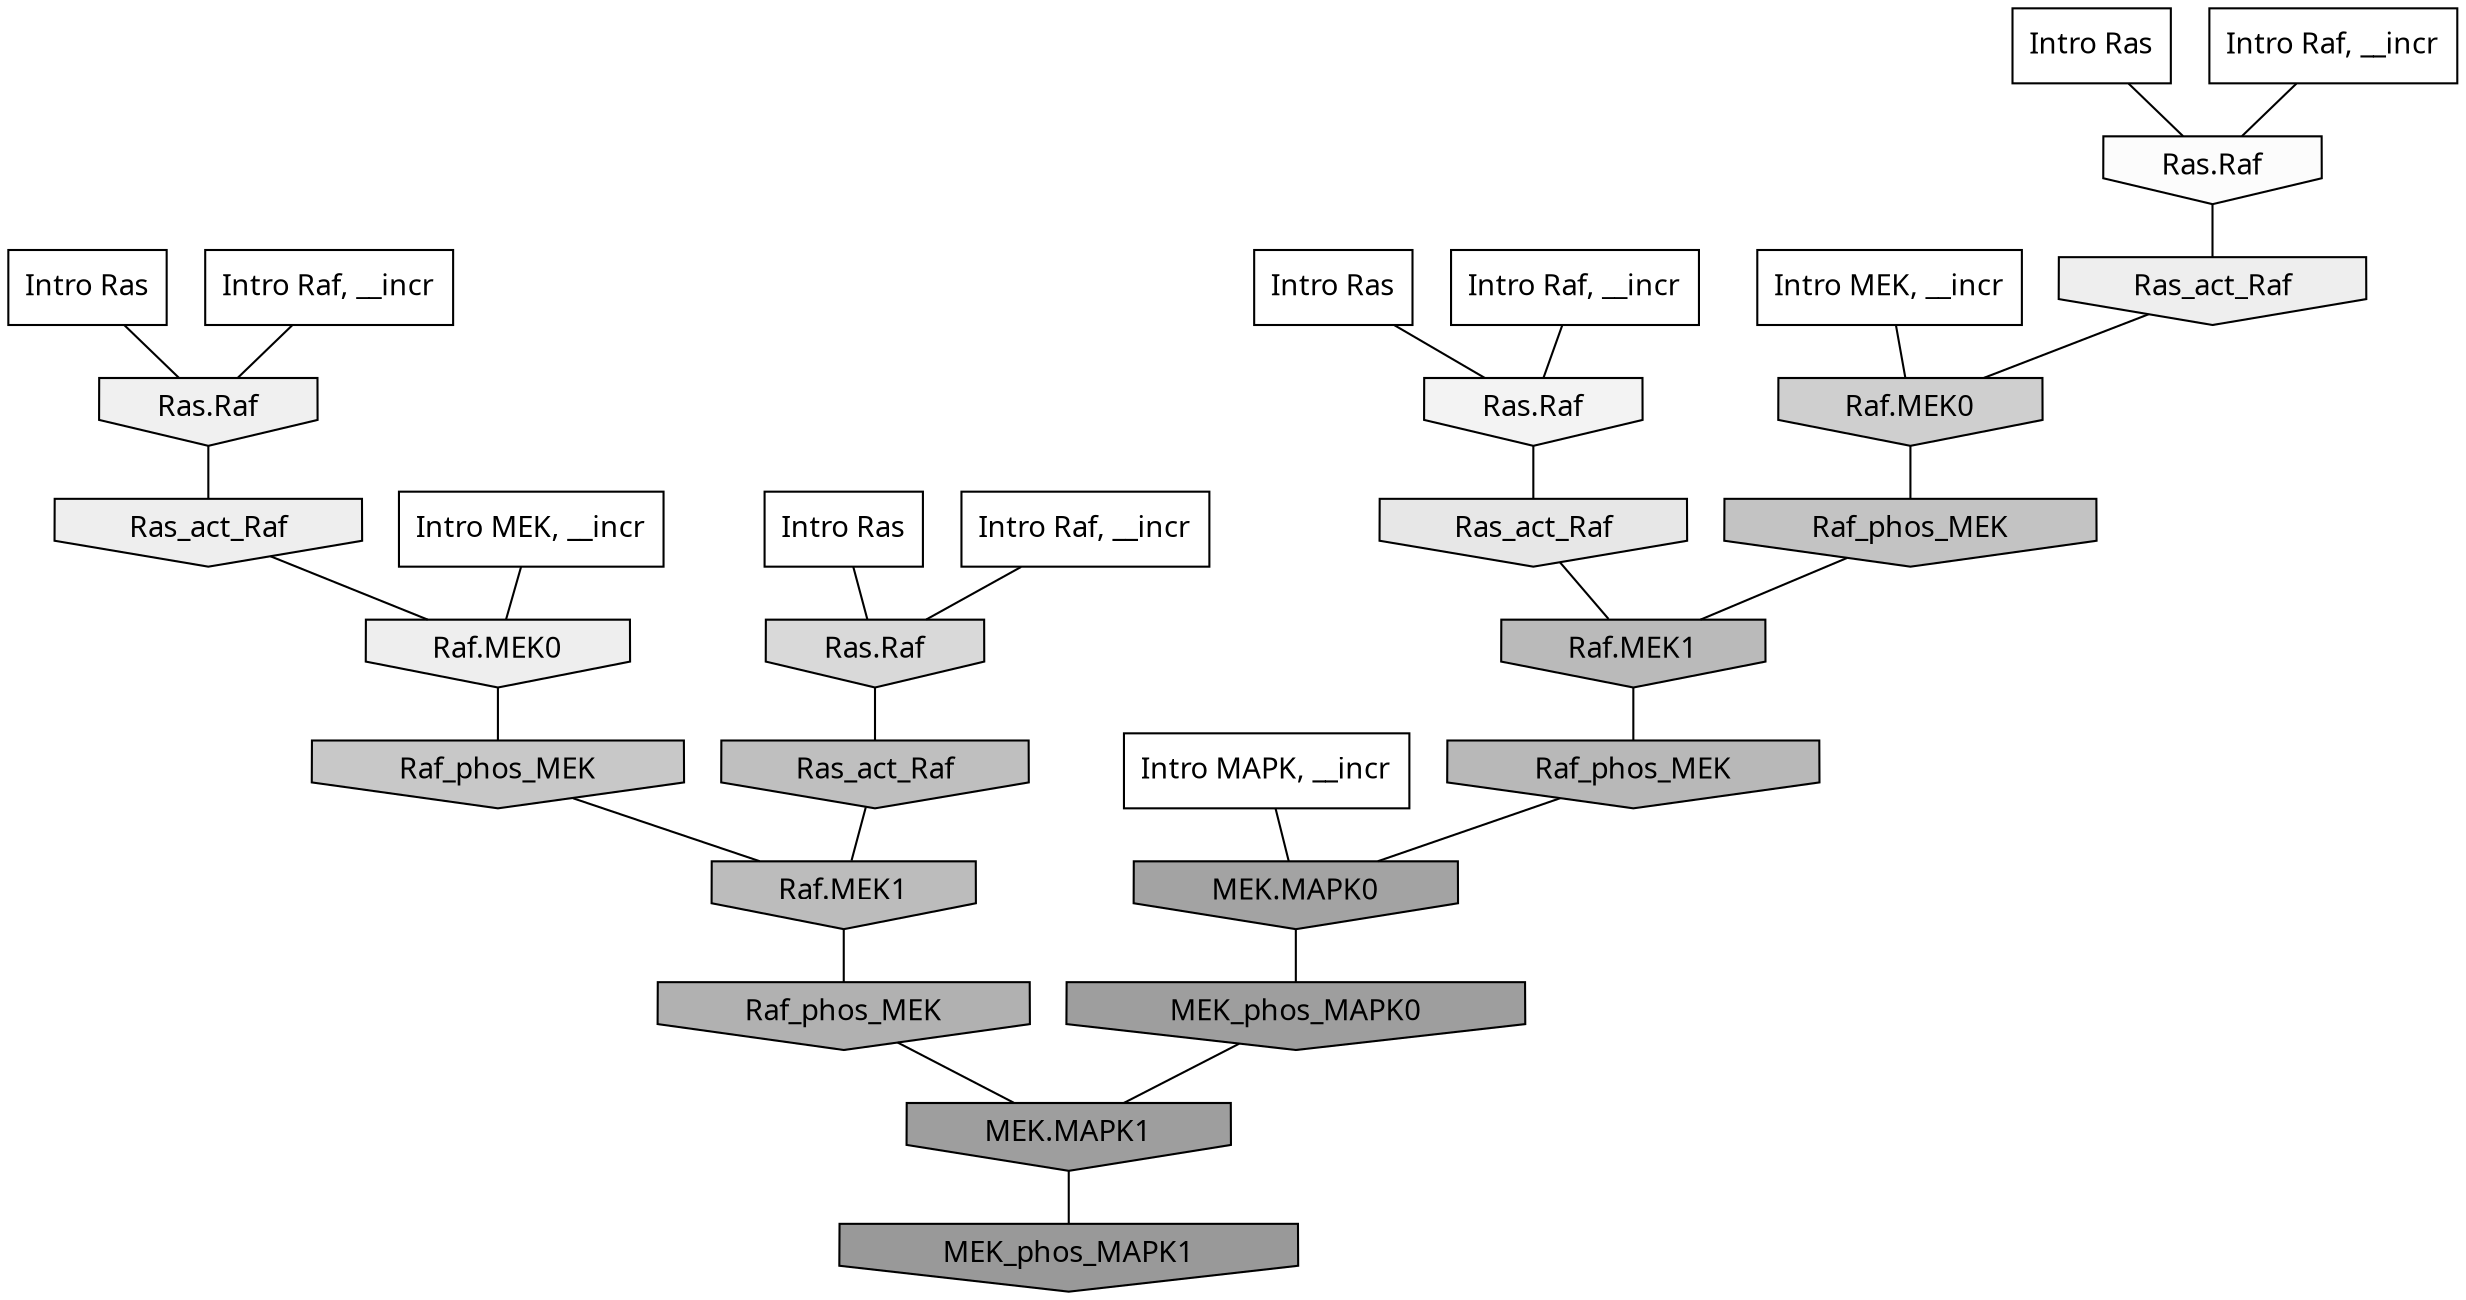 digraph G{
  rankdir="TB";
  ranksep=0.30;
  node [fontname="CMU Serif"];
  edge [fontname="CMU Serif"];
  
  3 [label="Intro Ras", shape=rectangle, style=filled, fillcolor="0.000 0.000 1.000"]
  
  9 [label="Intro Ras", shape=rectangle, style=filled, fillcolor="0.000 0.000 1.000"]
  
  19 [label="Intro Ras", shape=rectangle, style=filled, fillcolor="0.000 0.000 1.000"]
  
  27 [label="Intro Ras", shape=rectangle, style=filled, fillcolor="0.000 0.000 1.000"]
  
  551 [label="Intro Raf, __incr", shape=rectangle, style=filled, fillcolor="0.000 0.000 1.000"]
  
  658 [label="Intro Raf, __incr", shape=rectangle, style=filled, fillcolor="0.000 0.000 1.000"]
  
  681 [label="Intro Raf, __incr", shape=rectangle, style=filled, fillcolor="0.000 0.000 1.000"]
  
  873 [label="Intro Raf, __incr", shape=rectangle, style=filled, fillcolor="0.000 0.000 1.000"]
  
  1114 [label="Intro MEK, __incr", shape=rectangle, style=filled, fillcolor="0.000 0.000 1.000"]
  
  1865 [label="Intro MEK, __incr", shape=rectangle, style=filled, fillcolor="0.000 0.000 1.000"]
  
  2597 [label="Intro MAPK, __incr", shape=rectangle, style=filled, fillcolor="0.000 0.000 1.000"]
  
  3419 [label="Ras.Raf", shape=invhouse, style=filled, fillcolor="0.000 0.000 0.985"]
  
  3668 [label="Ras.Raf", shape=invhouse, style=filled, fillcolor="0.000 0.000 0.952"]
  
  3834 [label="Ras.Raf", shape=invhouse, style=filled, fillcolor="0.000 0.000 0.939"]
  
  3944 [label="Ras_act_Raf", shape=invhouse, style=filled, fillcolor="0.000 0.000 0.932"]
  
  3947 [label="Raf.MEK0", shape=invhouse, style=filled, fillcolor="0.000 0.000 0.932"]
  
  3960 [label="Ras_act_Raf", shape=invhouse, style=filled, fillcolor="0.000 0.000 0.932"]
  
  4357 [label="Ras_act_Raf", shape=invhouse, style=filled, fillcolor="0.000 0.000 0.905"]
  
  5280 [label="Ras.Raf", shape=invhouse, style=filled, fillcolor="0.000 0.000 0.851"]
  
  6089 [label="Raf.MEK0", shape=invhouse, style=filled, fillcolor="0.000 0.000 0.809"]
  
  6712 [label="Raf_phos_MEK", shape=invhouse, style=filled, fillcolor="0.000 0.000 0.784"]
  
  7396 [label="Raf_phos_MEK", shape=invhouse, style=filled, fillcolor="0.000 0.000 0.763"]
  
  7883 [label="Ras_act_Raf", shape=invhouse, style=filled, fillcolor="0.000 0.000 0.748"]
  
  8353 [label="Raf.MEK1", shape=invhouse, style=filled, fillcolor="0.000 0.000 0.735"]
  
  8642 [label="Raf.MEK1", shape=invhouse, style=filled, fillcolor="0.000 0.000 0.727"]
  
  8853 [label="Raf_phos_MEK", shape=invhouse, style=filled, fillcolor="0.000 0.000 0.720"]
  
  10001 [label="Raf_phos_MEK", shape=invhouse, style=filled, fillcolor="0.000 0.000 0.695"]
  
  13232 [label="MEK.MAPK0", shape=invhouse, style=filled, fillcolor="0.000 0.000 0.638"]
  
  14740 [label="MEK_phos_MAPK0", shape=invhouse, style=filled, fillcolor="0.000 0.000 0.618"]
  
  14808 [label="MEK.MAPK1", shape=invhouse, style=filled, fillcolor="0.000 0.000 0.618"]
  
  15863 [label="MEK_phos_MAPK1", shape=invhouse, style=filled, fillcolor="0.000 0.000 0.600"]
  
  
  14808 -> 15863 [dir=none, color="0.000 0.000 0.000"] 
  14740 -> 14808 [dir=none, color="0.000 0.000 0.000"] 
  13232 -> 14740 [dir=none, color="0.000 0.000 0.000"] 
  10001 -> 14808 [dir=none, color="0.000 0.000 0.000"] 
  8853 -> 13232 [dir=none, color="0.000 0.000 0.000"] 
  8642 -> 8853 [dir=none, color="0.000 0.000 0.000"] 
  8353 -> 10001 [dir=none, color="0.000 0.000 0.000"] 
  7883 -> 8353 [dir=none, color="0.000 0.000 0.000"] 
  7396 -> 8642 [dir=none, color="0.000 0.000 0.000"] 
  6712 -> 8353 [dir=none, color="0.000 0.000 0.000"] 
  6089 -> 7396 [dir=none, color="0.000 0.000 0.000"] 
  5280 -> 7883 [dir=none, color="0.000 0.000 0.000"] 
  4357 -> 8642 [dir=none, color="0.000 0.000 0.000"] 
  3960 -> 6089 [dir=none, color="0.000 0.000 0.000"] 
  3947 -> 6712 [dir=none, color="0.000 0.000 0.000"] 
  3944 -> 3947 [dir=none, color="0.000 0.000 0.000"] 
  3834 -> 3944 [dir=none, color="0.000 0.000 0.000"] 
  3668 -> 4357 [dir=none, color="0.000 0.000 0.000"] 
  3419 -> 3960 [dir=none, color="0.000 0.000 0.000"] 
  2597 -> 13232 [dir=none, color="0.000 0.000 0.000"] 
  1865 -> 3947 [dir=none, color="0.000 0.000 0.000"] 
  1114 -> 6089 [dir=none, color="0.000 0.000 0.000"] 
  873 -> 3419 [dir=none, color="0.000 0.000 0.000"] 
  681 -> 3834 [dir=none, color="0.000 0.000 0.000"] 
  658 -> 5280 [dir=none, color="0.000 0.000 0.000"] 
  551 -> 3668 [dir=none, color="0.000 0.000 0.000"] 
  27 -> 5280 [dir=none, color="0.000 0.000 0.000"] 
  19 -> 3419 [dir=none, color="0.000 0.000 0.000"] 
  9 -> 3668 [dir=none, color="0.000 0.000 0.000"] 
  3 -> 3834 [dir=none, color="0.000 0.000 0.000"] 
  
  }
